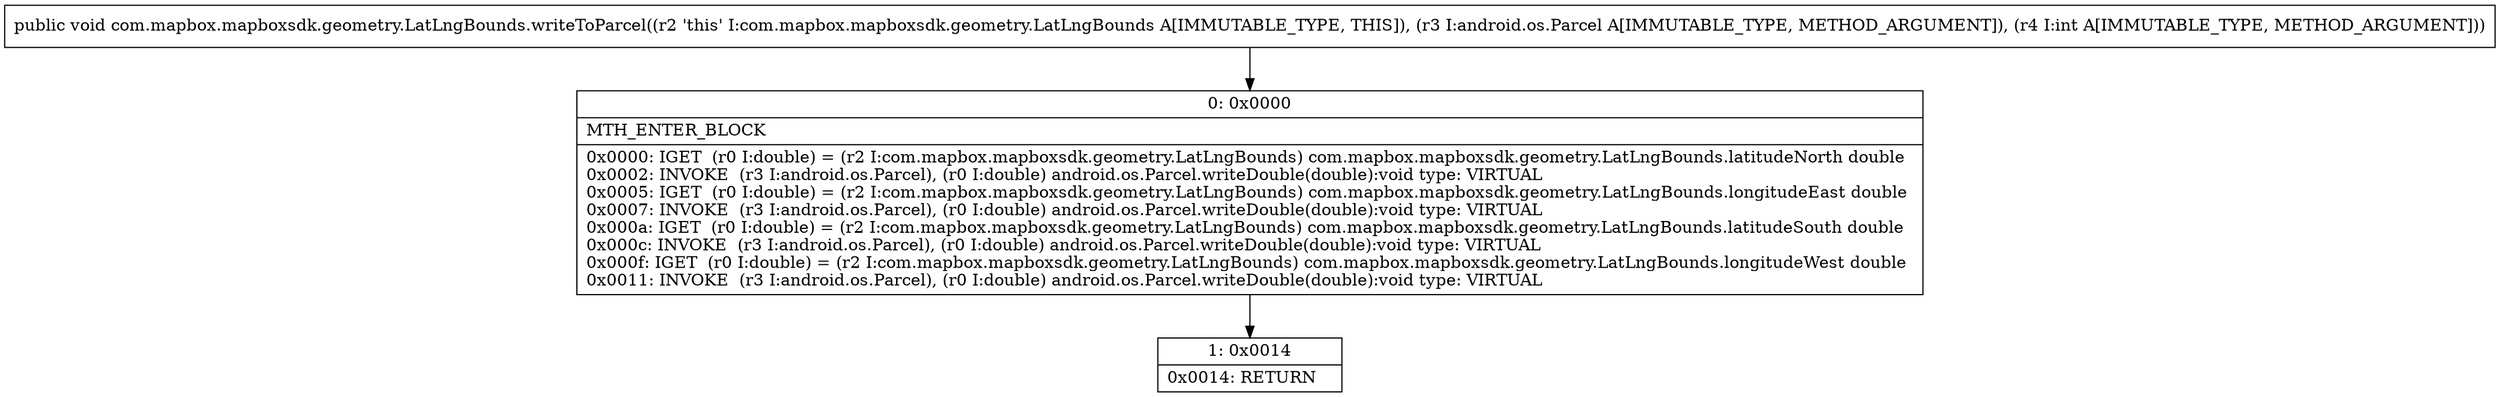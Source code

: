 digraph "CFG forcom.mapbox.mapboxsdk.geometry.LatLngBounds.writeToParcel(Landroid\/os\/Parcel;I)V" {
Node_0 [shape=record,label="{0\:\ 0x0000|MTH_ENTER_BLOCK\l|0x0000: IGET  (r0 I:double) = (r2 I:com.mapbox.mapboxsdk.geometry.LatLngBounds) com.mapbox.mapboxsdk.geometry.LatLngBounds.latitudeNorth double \l0x0002: INVOKE  (r3 I:android.os.Parcel), (r0 I:double) android.os.Parcel.writeDouble(double):void type: VIRTUAL \l0x0005: IGET  (r0 I:double) = (r2 I:com.mapbox.mapboxsdk.geometry.LatLngBounds) com.mapbox.mapboxsdk.geometry.LatLngBounds.longitudeEast double \l0x0007: INVOKE  (r3 I:android.os.Parcel), (r0 I:double) android.os.Parcel.writeDouble(double):void type: VIRTUAL \l0x000a: IGET  (r0 I:double) = (r2 I:com.mapbox.mapboxsdk.geometry.LatLngBounds) com.mapbox.mapboxsdk.geometry.LatLngBounds.latitudeSouth double \l0x000c: INVOKE  (r3 I:android.os.Parcel), (r0 I:double) android.os.Parcel.writeDouble(double):void type: VIRTUAL \l0x000f: IGET  (r0 I:double) = (r2 I:com.mapbox.mapboxsdk.geometry.LatLngBounds) com.mapbox.mapboxsdk.geometry.LatLngBounds.longitudeWest double \l0x0011: INVOKE  (r3 I:android.os.Parcel), (r0 I:double) android.os.Parcel.writeDouble(double):void type: VIRTUAL \l}"];
Node_1 [shape=record,label="{1\:\ 0x0014|0x0014: RETURN   \l}"];
MethodNode[shape=record,label="{public void com.mapbox.mapboxsdk.geometry.LatLngBounds.writeToParcel((r2 'this' I:com.mapbox.mapboxsdk.geometry.LatLngBounds A[IMMUTABLE_TYPE, THIS]), (r3 I:android.os.Parcel A[IMMUTABLE_TYPE, METHOD_ARGUMENT]), (r4 I:int A[IMMUTABLE_TYPE, METHOD_ARGUMENT])) }"];
MethodNode -> Node_0;
Node_0 -> Node_1;
}

